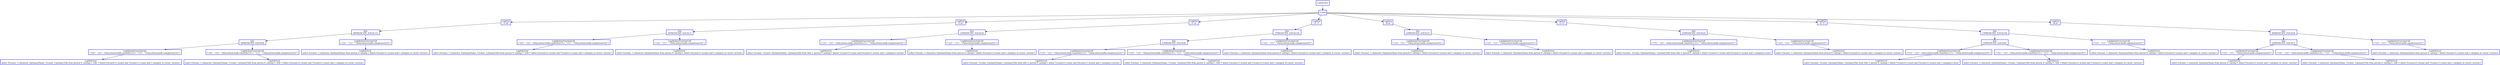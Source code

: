 digraph  g{
node [shape=rectangle, color=black, fontcolor=black, style=bold]
0 [label="LogDistinct" , color = blue] ; 
1 [label="Union", color = blue] ; 
0 -> 1 ; 
2 [label="LogProj
[1,8]" , color = blue] ; 
1 -> 2 ; 
3 [label="Join\n [8PREDICATE_EQUAL11] ", color = blue] ; 
2 -> 3 ; 
4 [label="Join\n [4PREDICATE_EQUAL9] ", color = blue] ; 
3 -> 4 ; 
5 [label="LogSkolemFunctionCall
(\"{4}\", \"{2}\", <http://www.imdb.com/title/{3}>, \"{1}\", \"<http://www.imdb.com/person/{0}\")" , color = blue] ; 
4 -> 5 ; 
6 [label="LogSQLEval 
select P.nconst, C.character, P.primaryName, T.tconst, T.primaryTitle from person P, casting C, title T where P.nconst=C.nconst and T.tconst=C.tconst and C.category in ('actor','actress')", color = blue] ; 
5 -> 6 ; 
7 [label="LogSkolemFunctionCall
(\"{4}\", \"{2}\", <http://www.imdb.com/title/{3}>, \"{1}\", \"<http://www.imdb.com/person/{0}\")" , color = blue] ; 
4 -> 7 ; 
8 [label="LogSQLEval 
select P.nconst, C.character, P.primaryName, T.tconst, T.primaryTitle from person P, casting C, title T where P.nconst=C.nconst and T.tconst=C.tconst and C.category in ('actor','actress')", color = blue] ; 
7 -> 8 ; 
9 [label="LogSkolemFunctionCall
(\"{2}\", \"{1}\", \"<http://www.imdb.com/person/{0}\")" , color = blue] ; 
3 -> 9 ; 
10 [label="LogSQLEval 
select P.nconst, C.character, P.primaryName from person P, casting C where P.nconst=C.nconst and C.category in ('actor','actress')", color = blue] ; 
9 -> 10 ; 
12 [label="LogProj
[1,6]" , color = blue] ; 
1 -> 12 ; 
13 [label="Join\n [4PREDICATE_EQUAL7] ", color = blue] ; 
12 -> 13 ; 
14 [label="LogSkolemFunctionCall
(\"{4}\", \"{2}\", <http://www.imdb.com/title/{3}>, \"{1}\", \"<http://www.imdb.com/person/{0}\")" , color = blue] ; 
13 -> 14 ; 
15 [label="LogSQLEval 
select P.nconst, C.character, P.primaryName, T.tconst, T.primaryTitle from person P, casting C, title T where P.nconst=C.nconst and T.tconst=C.tconst and C.category in ('actor','actress')", color = blue] ; 
14 -> 15 ; 
16 [label="LogSkolemFunctionCall
(\"{2}\", \"{1}\", \"<http://www.imdb.com/person/{0}\")" , color = blue] ; 
13 -> 16 ; 
17 [label="LogSQLEval 
select P.nconst, C.character, P.primaryName from person P, casting C where P.nconst=C.nconst and C.category in ('actor','actress')", color = blue] ; 
16 -> 17 ; 
19 [label="LogProj
[1,5]" , color = blue] ; 
1 -> 19 ; 
20 [label="Join\n [3PREDICATE_EQUAL6] ", color = blue] ; 
19 -> 20 ; 
21 [label="LogSkolemFunctionCall
(\"{3}\", \"{2}\", <http://www.imdb.com/title/{1}>, \"<http://www.imdb.com/person/{0}\")" , color = blue] ; 
20 -> 21 ; 
22 [label="LogSQLEval 
select P.nconst, T.tconst, P.primaryName, T.primaryTitle from title T, person P, casting C where T.tconst=C.tconst and P.nconst=C.nconst and C.category='actress'", color = blue] ; 
21 -> 22 ; 
23 [label="LogSkolemFunctionCall
(\"{2}\", \"{1}\", \"<http://www.imdb.com/person/{0}\")" , color = blue] ; 
20 -> 23 ; 
24 [label="LogSQLEval 
select P.nconst, C.character, P.primaryName from person P, casting C where P.nconst=C.nconst and C.category in ('actor','actress')", color = blue] ; 
23 -> 24 ; 
26 [label="LogProj
[1,7]" , color = blue] ; 
1 -> 26 ; 
27 [label="Join\n [7PREDICATE_EQUAL10] ", color = blue] ; 
26 -> 27 ; 
28 [label="Join\n [3PREDICATE_EQUAL8] ", color = blue] ; 
27 -> 28 ; 
29 [label="LogSkolemFunctionCall
(\"{3}\", \"{2}\", <http://www.imdb.com/title/{1}>, \"<http://www.imdb.com/person/{0}\")" , color = blue] ; 
28 -> 29 ; 
30 [label="LogSQLEval 
select P.nconst, T.tconst, P.primaryName, T.primaryTitle from title T, person P, casting C where T.tconst=C.tconst and P.nconst=C.nconst and C.category='actress'", color = blue] ; 
29 -> 30 ; 
31 [label="LogSkolemFunctionCall
(\"{4}\", \"{2}\", <http://www.imdb.com/title/{3}>, \"{1}\", \"<http://www.imdb.com/person/{0}\")" , color = blue] ; 
28 -> 31 ; 
32 [label="LogSQLEval 
select P.nconst, C.character, P.primaryName, T.tconst, T.primaryTitle from person P, casting C, title T where P.nconst=C.nconst and T.tconst=C.tconst and C.category in ('actor','actress')", color = blue] ; 
31 -> 32 ; 
33 [label="LogSkolemFunctionCall
(\"{2}\", \"{1}\", \"<http://www.imdb.com/person/{0}\")" , color = blue] ; 
27 -> 33 ; 
34 [label="LogSQLEval 
select P.nconst, C.character, P.primaryName from person P, casting C where P.nconst=C.nconst and C.category in ('actor','actress')", color = blue] ; 
33 -> 34 ; 
36 [label="LogProj
[0,4]" , color = blue] ; 
1 -> 36 ; 
37 [label="Join\n [2PREDICATE_EQUAL5] ", color = blue] ; 
36 -> 37 ; 
38 [label="LogSkolemFunctionCall
(\"{2}\", \"{1}\", \"<http://www.imdb.com/person/{0}\")" , color = blue] ; 
37 -> 38 ; 
39 [label="LogSQLEval 
select P.nconst, C.character, P.primaryName from person P, casting C where P.nconst=C.nconst and C.category in ('actor','actress')", color = blue] ; 
38 -> 39 ; 
40 [label="LogSkolemFunctionCall
(\"{2}\", \"{1}\", \"<http://www.imdb.com/person/{0}\")" , color = blue] ; 
37 -> 40 ; 
41 [label="LogSQLEval 
select P.nconst, C.character, P.primaryName from person P, casting C where P.nconst=C.nconst and C.category in ('actor','actress')", color = blue] ; 
40 -> 41 ; 
43 [label="LogProj
[1,5]" , color = blue] ; 
1 -> 43 ; 
44 [label="Join\n [3PREDICATE_EQUAL6] ", color = blue] ; 
43 -> 44 ; 
45 [label="LogSkolemFunctionCall
(\"{3}\", \"{2}\", <http://www.imdb.com/title/{1}>, \"<http://www.imdb.com/person/{0}\")" , color = blue] ; 
44 -> 45 ; 
46 [label="LogSQLEval 
select P.nconst, T.tconst, P.primaryName, T.primaryTitle from title T, person P, casting C where T.tconst=C.tconst and P.nconst=C.nconst and C.category='actor'", color = blue] ; 
45 -> 46 ; 
47 [label="LogSkolemFunctionCall
(\"{2}\", \"{1}\", \"<http://www.imdb.com/person/{0}\")" , color = blue] ; 
44 -> 47 ; 
48 [label="LogSQLEval 
select P.nconst, C.character, P.primaryName from person P, casting C where P.nconst=C.nconst and C.category in ('actor','actress')", color = blue] ; 
47 -> 48 ; 
50 [label="LogProj
[1,7]" , color = blue] ; 
1 -> 50 ; 
51 [label="Join\n [7PREDICATE_EQUAL10] ", color = blue] ; 
50 -> 51 ; 
52 [label="Join\n [3PREDICATE_EQUAL8] ", color = blue] ; 
51 -> 52 ; 
53 [label="LogSkolemFunctionCall
(\"{3}\", \"{2}\", <http://www.imdb.com/title/{1}>, \"<http://www.imdb.com/person/{0}\")" , color = blue] ; 
52 -> 53 ; 
54 [label="LogSQLEval 
select P.nconst, T.tconst, P.primaryName, T.primaryTitle from title T, person P, casting C where T.tconst=C.tconst and P.nconst=C.nconst and C.category='actor'", color = blue] ; 
53 -> 54 ; 
55 [label="LogSkolemFunctionCall
(\"{4}\", \"{2}\", <http://www.imdb.com/title/{3}>, \"{1}\", \"<http://www.imdb.com/person/{0}\")" , color = blue] ; 
52 -> 55 ; 
56 [label="LogSQLEval 
select P.nconst, C.character, P.primaryName, T.tconst, T.primaryTitle from person P, casting C, title T where P.nconst=C.nconst and T.tconst=C.tconst and C.category in ('actor','actress')", color = blue] ; 
55 -> 56 ; 
57 [label="LogSkolemFunctionCall
(\"{2}\", \"{1}\", \"<http://www.imdb.com/person/{0}\")" , color = blue] ; 
51 -> 57 ; 
58 [label="LogSQLEval 
select P.nconst, C.character, P.primaryName from person P, casting C where P.nconst=C.nconst and C.category in ('actor','actress')", color = blue] ; 
57 -> 58 ; 
60 [label="LogProj
[0,6]" , color = blue] ; 
1 -> 60 ; 
61 [label="Join\n [6PREDICATE_EQUAL9] ", color = blue] ; 
60 -> 61 ; 
62 [label="Join\n [2PREDICATE_EQUAL7] ", color = blue] ; 
61 -> 62 ; 
63 [label="LogSkolemFunctionCall
(\"{2}\", \"{1}\", \"<http://www.imdb.com/person/{0}\")" , color = blue] ; 
62 -> 63 ; 
64 [label="LogSQLEval 
select P.nconst, C.character, P.primaryName from person P, casting C where P.nconst=C.nconst and C.category in ('actor','actress')", color = blue] ; 
63 -> 64 ; 
65 [label="LogSkolemFunctionCall
(\"{4}\", \"{2}\", <http://www.imdb.com/title/{3}>, \"{1}\", \"<http://www.imdb.com/person/{0}\")" , color = blue] ; 
62 -> 65 ; 
66 [label="LogSQLEval 
select P.nconst, C.character, P.primaryName, T.tconst, T.primaryTitle from person P, casting C, title T where P.nconst=C.nconst and T.tconst=C.tconst and C.category in ('actor','actress')", color = blue] ; 
65 -> 66 ; 
67 [label="LogSkolemFunctionCall
(\"{2}\", \"{1}\", \"<http://www.imdb.com/person/{0}\")" , color = blue] ; 
61 -> 67 ; 
68 [label="LogSQLEval 
select P.nconst, C.character, P.primaryName from person P, casting C where P.nconst=C.nconst and C.category in ('actor','actress')", color = blue] ; 
67 -> 68 ; 
}

